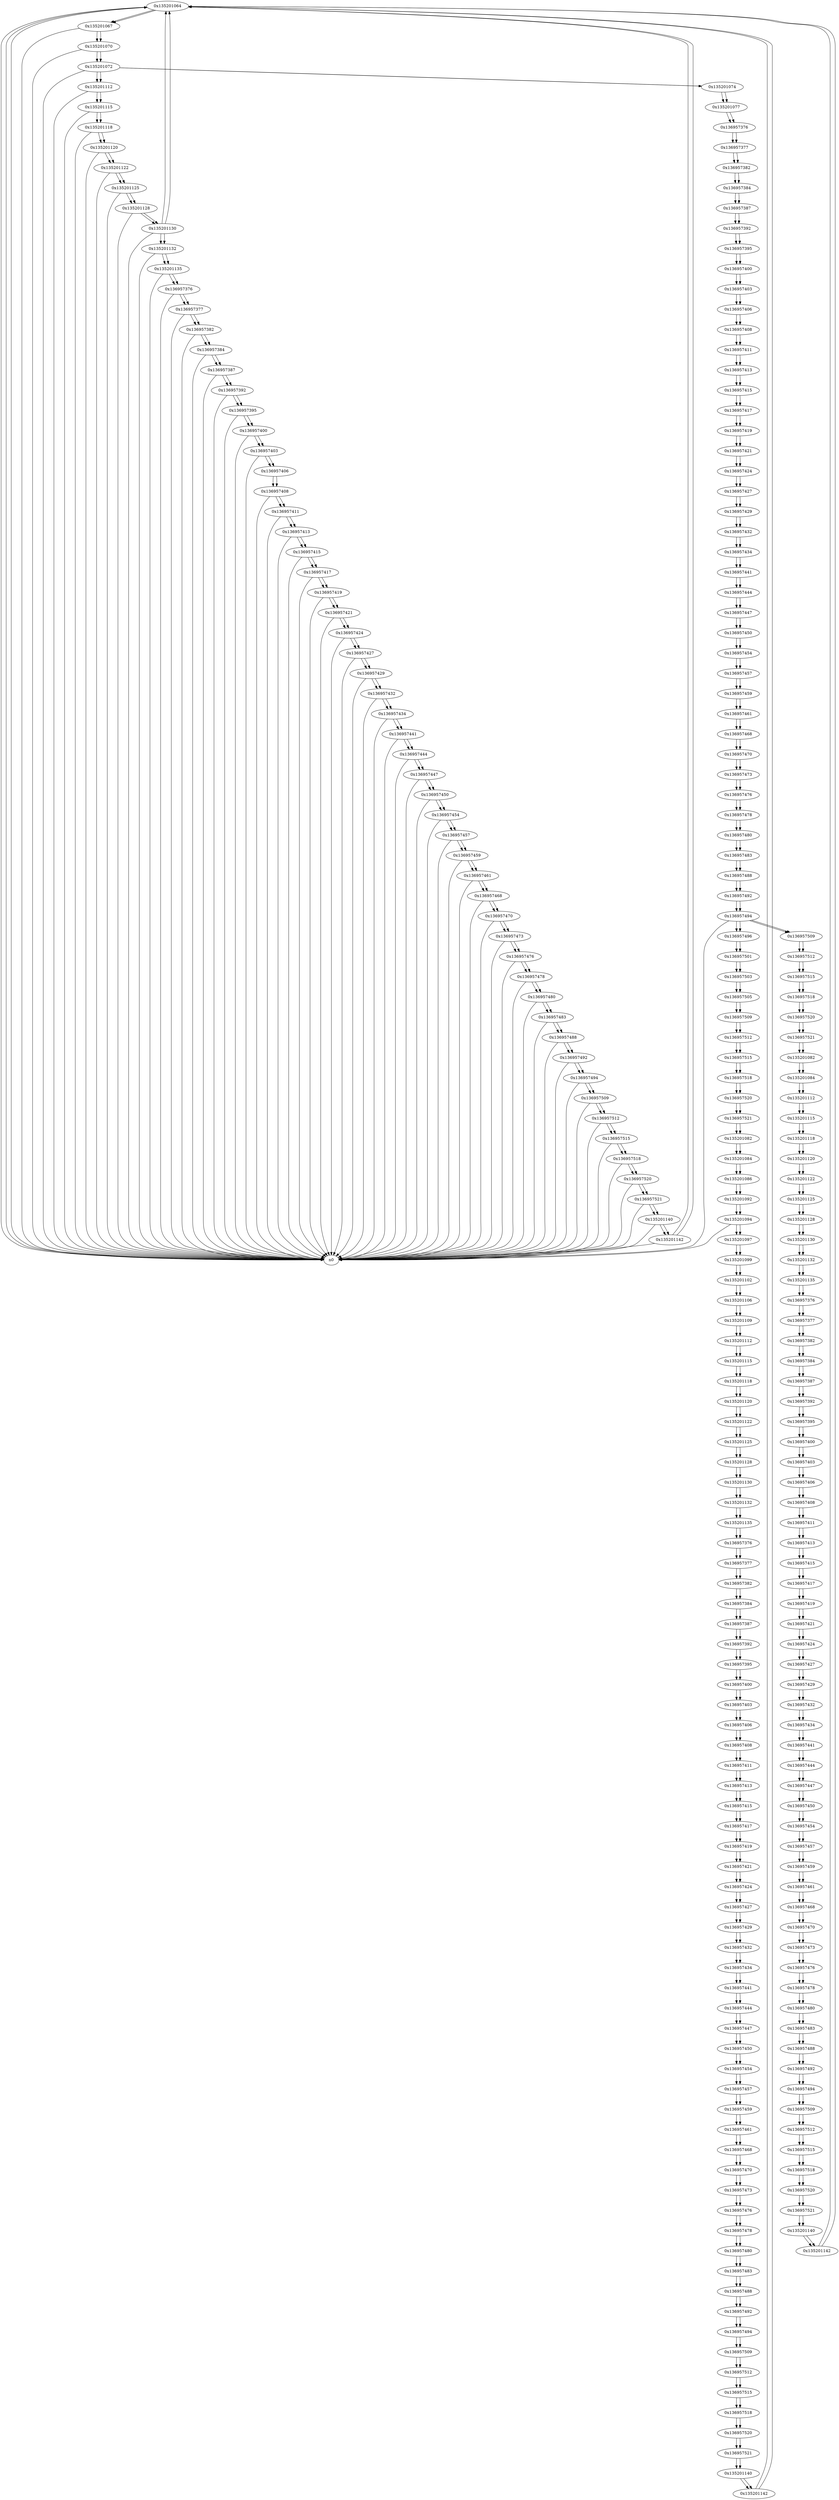 digraph G{
/* nodes */
  n1 [label="0x135201064"]
  n2 [label="0x135201067"]
  n3 [label="0x135201070"]
  n4 [label="0x135201072"]
  n5 [label="0x135201112"]
  n6 [label="0x135201115"]
  n7 [label="0x135201118"]
  n8 [label="0x135201120"]
  n9 [label="0x135201122"]
  n10 [label="0x135201125"]
  n11 [label="0x135201128"]
  n12 [label="0x135201130"]
  n13 [label="0x135201132"]
  n14 [label="0x135201135"]
  n15 [label="0x136957376"]
  n16 [label="0x136957377"]
  n17 [label="0x136957382"]
  n18 [label="0x136957384"]
  n19 [label="0x136957387"]
  n20 [label="0x136957392"]
  n21 [label="0x136957395"]
  n22 [label="0x136957400"]
  n23 [label="0x136957403"]
  n24 [label="0x136957406"]
  n25 [label="0x136957408"]
  n26 [label="0x136957411"]
  n27 [label="0x136957413"]
  n28 [label="0x136957415"]
  n29 [label="0x136957417"]
  n30 [label="0x136957419"]
  n31 [label="0x136957421"]
  n32 [label="0x136957424"]
  n33 [label="0x136957427"]
  n34 [label="0x136957429"]
  n35 [label="0x136957432"]
  n36 [label="0x136957434"]
  n37 [label="0x136957441"]
  n38 [label="0x136957444"]
  n39 [label="0x136957447"]
  n40 [label="0x136957450"]
  n41 [label="0x136957454"]
  n42 [label="0x136957457"]
  n43 [label="0x136957459"]
  n44 [label="0x136957461"]
  n45 [label="0x136957468"]
  n46 [label="0x136957470"]
  n47 [label="0x136957473"]
  n48 [label="0x136957476"]
  n49 [label="0x136957478"]
  n50 [label="0x136957480"]
  n51 [label="0x136957483"]
  n52 [label="0x136957488"]
  n53 [label="0x136957492"]
  n54 [label="0x136957494"]
  n55 [label="0x136957509"]
  n56 [label="0x136957512"]
  n57 [label="0x136957515"]
  n58 [label="0x136957518"]
  n59 [label="0x136957520"]
  n60 [label="0x136957521"]
  n61 [label="0x135201140"]
  n62 [label="0x135201142"]
  n63 [label="0x135201074"]
  n64 [label="0x135201077"]
  n65 [label="0x136957376"]
  n66 [label="0x136957377"]
  n67 [label="0x136957382"]
  n68 [label="0x136957384"]
  n69 [label="0x136957387"]
  n70 [label="0x136957392"]
  n71 [label="0x136957395"]
  n72 [label="0x136957400"]
  n73 [label="0x136957403"]
  n74 [label="0x136957406"]
  n75 [label="0x136957408"]
  n76 [label="0x136957411"]
  n77 [label="0x136957413"]
  n78 [label="0x136957415"]
  n79 [label="0x136957417"]
  n80 [label="0x136957419"]
  n81 [label="0x136957421"]
  n82 [label="0x136957424"]
  n83 [label="0x136957427"]
  n84 [label="0x136957429"]
  n85 [label="0x136957432"]
  n86 [label="0x136957434"]
  n87 [label="0x136957441"]
  n88 [label="0x136957444"]
  n89 [label="0x136957447"]
  n90 [label="0x136957450"]
  n91 [label="0x136957454"]
  n92 [label="0x136957457"]
  n93 [label="0x136957459"]
  n94 [label="0x136957461"]
  n95 [label="0x136957468"]
  n96 [label="0x136957470"]
  n97 [label="0x136957473"]
  n98 [label="0x136957476"]
  n99 [label="0x136957478"]
  n100 [label="0x136957480"]
  n101 [label="0x136957483"]
  n102 [label="0x136957488"]
  n103 [label="0x136957492"]
  n104 [label="0x136957494"]
  n105 [label="0x136957496"]
  n106 [label="0x136957501"]
  n107 [label="0x136957503"]
  n108 [label="0x136957505"]
  n109 [label="0x136957509"]
  n110 [label="0x136957512"]
  n111 [label="0x136957515"]
  n112 [label="0x136957518"]
  n113 [label="0x136957520"]
  n114 [label="0x136957521"]
  n115 [label="0x135201082"]
  n116 [label="0x135201084"]
  n117 [label="0x135201086"]
  n118 [label="0x135201092"]
  n119 [label="0x135201094"]
  n120 [label="0x135201097"]
  n121 [label="0x135201099"]
  n122 [label="0x135201102"]
  n123 [label="0x135201106"]
  n124 [label="0x135201109"]
  n125 [label="0x135201112"]
  n126 [label="0x135201115"]
  n127 [label="0x135201118"]
  n128 [label="0x135201120"]
  n129 [label="0x135201122"]
  n130 [label="0x135201125"]
  n131 [label="0x135201128"]
  n132 [label="0x135201130"]
  n133 [label="0x135201132"]
  n134 [label="0x135201135"]
  n135 [label="0x136957376"]
  n136 [label="0x136957377"]
  n137 [label="0x136957382"]
  n138 [label="0x136957384"]
  n139 [label="0x136957387"]
  n140 [label="0x136957392"]
  n141 [label="0x136957395"]
  n142 [label="0x136957400"]
  n143 [label="0x136957403"]
  n144 [label="0x136957406"]
  n145 [label="0x136957408"]
  n146 [label="0x136957411"]
  n147 [label="0x136957413"]
  n148 [label="0x136957415"]
  n149 [label="0x136957417"]
  n150 [label="0x136957419"]
  n151 [label="0x136957421"]
  n152 [label="0x136957424"]
  n153 [label="0x136957427"]
  n154 [label="0x136957429"]
  n155 [label="0x136957432"]
  n156 [label="0x136957434"]
  n157 [label="0x136957441"]
  n158 [label="0x136957444"]
  n159 [label="0x136957447"]
  n160 [label="0x136957450"]
  n161 [label="0x136957454"]
  n162 [label="0x136957457"]
  n163 [label="0x136957459"]
  n164 [label="0x136957461"]
  n165 [label="0x136957468"]
  n166 [label="0x136957470"]
  n167 [label="0x136957473"]
  n168 [label="0x136957476"]
  n169 [label="0x136957478"]
  n170 [label="0x136957480"]
  n171 [label="0x136957483"]
  n172 [label="0x136957488"]
  n173 [label="0x136957492"]
  n174 [label="0x136957494"]
  n175 [label="0x136957509"]
  n176 [label="0x136957512"]
  n177 [label="0x136957515"]
  n178 [label="0x136957518"]
  n179 [label="0x136957520"]
  n180 [label="0x136957521"]
  n181 [label="0x135201140"]
  n182 [label="0x135201142"]
  n183 [label="0x136957509"]
  n184 [label="0x136957512"]
  n185 [label="0x136957515"]
  n186 [label="0x136957518"]
  n187 [label="0x136957520"]
  n188 [label="0x136957521"]
  n189 [label="0x135201082"]
  n190 [label="0x135201084"]
  n191 [label="0x135201112"]
  n192 [label="0x135201115"]
  n193 [label="0x135201118"]
  n194 [label="0x135201120"]
  n195 [label="0x135201122"]
  n196 [label="0x135201125"]
  n197 [label="0x135201128"]
  n198 [label="0x135201130"]
  n199 [label="0x135201132"]
  n200 [label="0x135201135"]
  n201 [label="0x136957376"]
  n202 [label="0x136957377"]
  n203 [label="0x136957382"]
  n204 [label="0x136957384"]
  n205 [label="0x136957387"]
  n206 [label="0x136957392"]
  n207 [label="0x136957395"]
  n208 [label="0x136957400"]
  n209 [label="0x136957403"]
  n210 [label="0x136957406"]
  n211 [label="0x136957408"]
  n212 [label="0x136957411"]
  n213 [label="0x136957413"]
  n214 [label="0x136957415"]
  n215 [label="0x136957417"]
  n216 [label="0x136957419"]
  n217 [label="0x136957421"]
  n218 [label="0x136957424"]
  n219 [label="0x136957427"]
  n220 [label="0x136957429"]
  n221 [label="0x136957432"]
  n222 [label="0x136957434"]
  n223 [label="0x136957441"]
  n224 [label="0x136957444"]
  n225 [label="0x136957447"]
  n226 [label="0x136957450"]
  n227 [label="0x136957454"]
  n228 [label="0x136957457"]
  n229 [label="0x136957459"]
  n230 [label="0x136957461"]
  n231 [label="0x136957468"]
  n232 [label="0x136957470"]
  n233 [label="0x136957473"]
  n234 [label="0x136957476"]
  n235 [label="0x136957478"]
  n236 [label="0x136957480"]
  n237 [label="0x136957483"]
  n238 [label="0x136957488"]
  n239 [label="0x136957492"]
  n240 [label="0x136957494"]
  n241 [label="0x136957509"]
  n242 [label="0x136957512"]
  n243 [label="0x136957515"]
  n244 [label="0x136957518"]
  n245 [label="0x136957520"]
  n246 [label="0x136957521"]
  n247 [label="0x135201140"]
  n248 [label="0x135201142"]
/* edges */
n1 -> n2;
n1 -> n0;
n0 -> n1;
n248 -> n1;
n182 -> n1;
n62 -> n1;
n12 -> n1;
n0 -> n1;
n2 -> n3;
n2 -> n0;
n1 -> n2;
n3 -> n4;
n3 -> n0;
n2 -> n3;
n4 -> n5;
n4 -> n63;
n4 -> n0;
n3 -> n4;
n5 -> n6;
n5 -> n0;
n4 -> n5;
n6 -> n7;
n6 -> n0;
n5 -> n6;
n7 -> n8;
n7 -> n0;
n6 -> n7;
n8 -> n9;
n8 -> n0;
n7 -> n8;
n9 -> n10;
n9 -> n0;
n8 -> n9;
n10 -> n11;
n10 -> n0;
n9 -> n10;
n11 -> n12;
n11 -> n0;
n10 -> n11;
n12 -> n1;
n12 -> n13;
n12 -> n0;
n11 -> n12;
n13 -> n14;
n13 -> n0;
n12 -> n13;
n14 -> n15;
n14 -> n0;
n13 -> n14;
n15 -> n16;
n15 -> n0;
n14 -> n15;
n16 -> n17;
n16 -> n0;
n15 -> n16;
n17 -> n18;
n17 -> n0;
n16 -> n17;
n18 -> n19;
n18 -> n0;
n17 -> n18;
n19 -> n20;
n19 -> n0;
n18 -> n19;
n20 -> n21;
n20 -> n0;
n19 -> n20;
n21 -> n22;
n21 -> n0;
n20 -> n21;
n22 -> n23;
n22 -> n0;
n21 -> n22;
n23 -> n24;
n23 -> n0;
n22 -> n23;
n24 -> n25;
n23 -> n24;
n25 -> n26;
n25 -> n0;
n24 -> n25;
n26 -> n27;
n26 -> n0;
n25 -> n26;
n27 -> n28;
n27 -> n0;
n26 -> n27;
n28 -> n29;
n28 -> n0;
n27 -> n28;
n29 -> n30;
n29 -> n0;
n28 -> n29;
n30 -> n31;
n30 -> n0;
n29 -> n30;
n31 -> n32;
n31 -> n0;
n30 -> n31;
n32 -> n33;
n32 -> n0;
n31 -> n32;
n33 -> n34;
n33 -> n0;
n32 -> n33;
n34 -> n35;
n34 -> n0;
n33 -> n34;
n35 -> n36;
n35 -> n0;
n34 -> n35;
n36 -> n37;
n36 -> n0;
n35 -> n36;
n37 -> n38;
n37 -> n0;
n36 -> n37;
n38 -> n39;
n38 -> n0;
n37 -> n38;
n39 -> n40;
n39 -> n0;
n38 -> n39;
n40 -> n41;
n40 -> n0;
n39 -> n40;
n41 -> n42;
n41 -> n0;
n40 -> n41;
n42 -> n43;
n42 -> n0;
n41 -> n42;
n43 -> n44;
n43 -> n0;
n42 -> n43;
n44 -> n45;
n44 -> n0;
n43 -> n44;
n45 -> n46;
n45 -> n0;
n44 -> n45;
n46 -> n47;
n46 -> n0;
n45 -> n46;
n47 -> n48;
n47 -> n0;
n46 -> n47;
n48 -> n49;
n48 -> n0;
n47 -> n48;
n49 -> n50;
n49 -> n0;
n48 -> n49;
n50 -> n51;
n50 -> n0;
n49 -> n50;
n51 -> n52;
n51 -> n0;
n50 -> n51;
n52 -> n53;
n52 -> n0;
n51 -> n52;
n53 -> n54;
n53 -> n0;
n52 -> n53;
n54 -> n55;
n54 -> n0;
n53 -> n54;
n55 -> n56;
n55 -> n0;
n54 -> n55;
n56 -> n57;
n56 -> n0;
n55 -> n56;
n57 -> n58;
n57 -> n0;
n56 -> n57;
n58 -> n59;
n58 -> n0;
n57 -> n58;
n59 -> n60;
n59 -> n0;
n58 -> n59;
n60 -> n61;
n60 -> n0;
n59 -> n60;
n61 -> n62;
n61 -> n0;
n60 -> n61;
n62 -> n1;
n62 -> n0;
n61 -> n62;
n63 -> n64;
n4 -> n63;
n64 -> n65;
n63 -> n64;
n65 -> n66;
n64 -> n65;
n66 -> n67;
n65 -> n66;
n67 -> n68;
n66 -> n67;
n68 -> n69;
n67 -> n68;
n69 -> n70;
n68 -> n69;
n70 -> n71;
n69 -> n70;
n71 -> n72;
n70 -> n71;
n72 -> n73;
n71 -> n72;
n73 -> n74;
n72 -> n73;
n74 -> n75;
n73 -> n74;
n75 -> n76;
n74 -> n75;
n76 -> n77;
n75 -> n76;
n77 -> n78;
n76 -> n77;
n78 -> n79;
n77 -> n78;
n79 -> n80;
n78 -> n79;
n80 -> n81;
n79 -> n80;
n81 -> n82;
n80 -> n81;
n82 -> n83;
n81 -> n82;
n83 -> n84;
n82 -> n83;
n84 -> n85;
n83 -> n84;
n85 -> n86;
n84 -> n85;
n86 -> n87;
n85 -> n86;
n87 -> n88;
n86 -> n87;
n88 -> n89;
n87 -> n88;
n89 -> n90;
n88 -> n89;
n90 -> n91;
n89 -> n90;
n91 -> n92;
n90 -> n91;
n92 -> n93;
n91 -> n92;
n93 -> n94;
n92 -> n93;
n94 -> n95;
n93 -> n94;
n95 -> n96;
n94 -> n95;
n96 -> n97;
n95 -> n96;
n97 -> n98;
n96 -> n97;
n98 -> n99;
n97 -> n98;
n99 -> n100;
n98 -> n99;
n100 -> n101;
n99 -> n100;
n101 -> n102;
n100 -> n101;
n102 -> n103;
n101 -> n102;
n103 -> n104;
n102 -> n103;
n104 -> n105;
n104 -> n183;
n104 -> n0;
n103 -> n104;
n105 -> n106;
n104 -> n105;
n106 -> n107;
n105 -> n106;
n107 -> n108;
n106 -> n107;
n108 -> n109;
n107 -> n108;
n109 -> n110;
n108 -> n109;
n110 -> n111;
n109 -> n110;
n111 -> n112;
n110 -> n111;
n112 -> n113;
n111 -> n112;
n113 -> n114;
n112 -> n113;
n114 -> n115;
n113 -> n114;
n115 -> n116;
n114 -> n115;
n116 -> n117;
n115 -> n116;
n117 -> n118;
n116 -> n117;
n118 -> n119;
n117 -> n118;
n119 -> n120;
n119 -> n0;
n118 -> n119;
n120 -> n121;
n119 -> n120;
n121 -> n122;
n120 -> n121;
n122 -> n123;
n121 -> n122;
n123 -> n124;
n122 -> n123;
n124 -> n125;
n123 -> n124;
n125 -> n126;
n124 -> n125;
n126 -> n127;
n125 -> n126;
n127 -> n128;
n126 -> n127;
n128 -> n129;
n127 -> n128;
n129 -> n130;
n128 -> n129;
n130 -> n131;
n129 -> n130;
n131 -> n132;
n130 -> n131;
n132 -> n133;
n131 -> n132;
n133 -> n134;
n132 -> n133;
n134 -> n135;
n133 -> n134;
n135 -> n136;
n134 -> n135;
n136 -> n137;
n135 -> n136;
n137 -> n138;
n136 -> n137;
n138 -> n139;
n137 -> n138;
n139 -> n140;
n138 -> n139;
n140 -> n141;
n139 -> n140;
n141 -> n142;
n140 -> n141;
n142 -> n143;
n141 -> n142;
n143 -> n144;
n142 -> n143;
n144 -> n145;
n143 -> n144;
n145 -> n146;
n144 -> n145;
n146 -> n147;
n145 -> n146;
n147 -> n148;
n146 -> n147;
n148 -> n149;
n147 -> n148;
n149 -> n150;
n148 -> n149;
n150 -> n151;
n149 -> n150;
n151 -> n152;
n150 -> n151;
n152 -> n153;
n151 -> n152;
n153 -> n154;
n152 -> n153;
n154 -> n155;
n153 -> n154;
n155 -> n156;
n154 -> n155;
n156 -> n157;
n155 -> n156;
n157 -> n158;
n156 -> n157;
n158 -> n159;
n157 -> n158;
n159 -> n160;
n158 -> n159;
n160 -> n161;
n159 -> n160;
n161 -> n162;
n160 -> n161;
n162 -> n163;
n161 -> n162;
n163 -> n164;
n162 -> n163;
n164 -> n165;
n163 -> n164;
n165 -> n166;
n164 -> n165;
n166 -> n167;
n165 -> n166;
n167 -> n168;
n166 -> n167;
n168 -> n169;
n167 -> n168;
n169 -> n170;
n168 -> n169;
n170 -> n171;
n169 -> n170;
n171 -> n172;
n170 -> n171;
n172 -> n173;
n171 -> n172;
n173 -> n174;
n172 -> n173;
n174 -> n175;
n173 -> n174;
n175 -> n176;
n174 -> n175;
n176 -> n177;
n175 -> n176;
n177 -> n178;
n176 -> n177;
n178 -> n179;
n177 -> n178;
n179 -> n180;
n178 -> n179;
n180 -> n181;
n179 -> n180;
n181 -> n182;
n180 -> n181;
n182 -> n1;
n181 -> n182;
n183 -> n184;
n104 -> n183;
n184 -> n185;
n183 -> n184;
n185 -> n186;
n184 -> n185;
n186 -> n187;
n185 -> n186;
n187 -> n188;
n186 -> n187;
n188 -> n189;
n187 -> n188;
n189 -> n190;
n188 -> n189;
n190 -> n191;
n189 -> n190;
n191 -> n192;
n190 -> n191;
n192 -> n193;
n191 -> n192;
n193 -> n194;
n192 -> n193;
n194 -> n195;
n193 -> n194;
n195 -> n196;
n194 -> n195;
n196 -> n197;
n195 -> n196;
n197 -> n198;
n196 -> n197;
n198 -> n199;
n197 -> n198;
n199 -> n200;
n198 -> n199;
n200 -> n201;
n199 -> n200;
n201 -> n202;
n200 -> n201;
n202 -> n203;
n201 -> n202;
n203 -> n204;
n202 -> n203;
n204 -> n205;
n203 -> n204;
n205 -> n206;
n204 -> n205;
n206 -> n207;
n205 -> n206;
n207 -> n208;
n206 -> n207;
n208 -> n209;
n207 -> n208;
n209 -> n210;
n208 -> n209;
n210 -> n211;
n209 -> n210;
n211 -> n212;
n210 -> n211;
n212 -> n213;
n211 -> n212;
n213 -> n214;
n212 -> n213;
n214 -> n215;
n213 -> n214;
n215 -> n216;
n214 -> n215;
n216 -> n217;
n215 -> n216;
n217 -> n218;
n216 -> n217;
n218 -> n219;
n217 -> n218;
n219 -> n220;
n218 -> n219;
n220 -> n221;
n219 -> n220;
n221 -> n222;
n220 -> n221;
n222 -> n223;
n221 -> n222;
n223 -> n224;
n222 -> n223;
n224 -> n225;
n223 -> n224;
n225 -> n226;
n224 -> n225;
n226 -> n227;
n225 -> n226;
n227 -> n228;
n226 -> n227;
n228 -> n229;
n227 -> n228;
n229 -> n230;
n228 -> n229;
n230 -> n231;
n229 -> n230;
n231 -> n232;
n230 -> n231;
n232 -> n233;
n231 -> n232;
n233 -> n234;
n232 -> n233;
n234 -> n235;
n233 -> n234;
n235 -> n236;
n234 -> n235;
n236 -> n237;
n235 -> n236;
n237 -> n238;
n236 -> n237;
n238 -> n239;
n237 -> n238;
n239 -> n240;
n238 -> n239;
n240 -> n241;
n239 -> n240;
n241 -> n242;
n240 -> n241;
n242 -> n243;
n241 -> n242;
n243 -> n244;
n242 -> n243;
n244 -> n245;
n243 -> n244;
n245 -> n246;
n244 -> n245;
n246 -> n247;
n245 -> n246;
n247 -> n248;
n246 -> n247;
n248 -> n1;
n247 -> n248;
}

